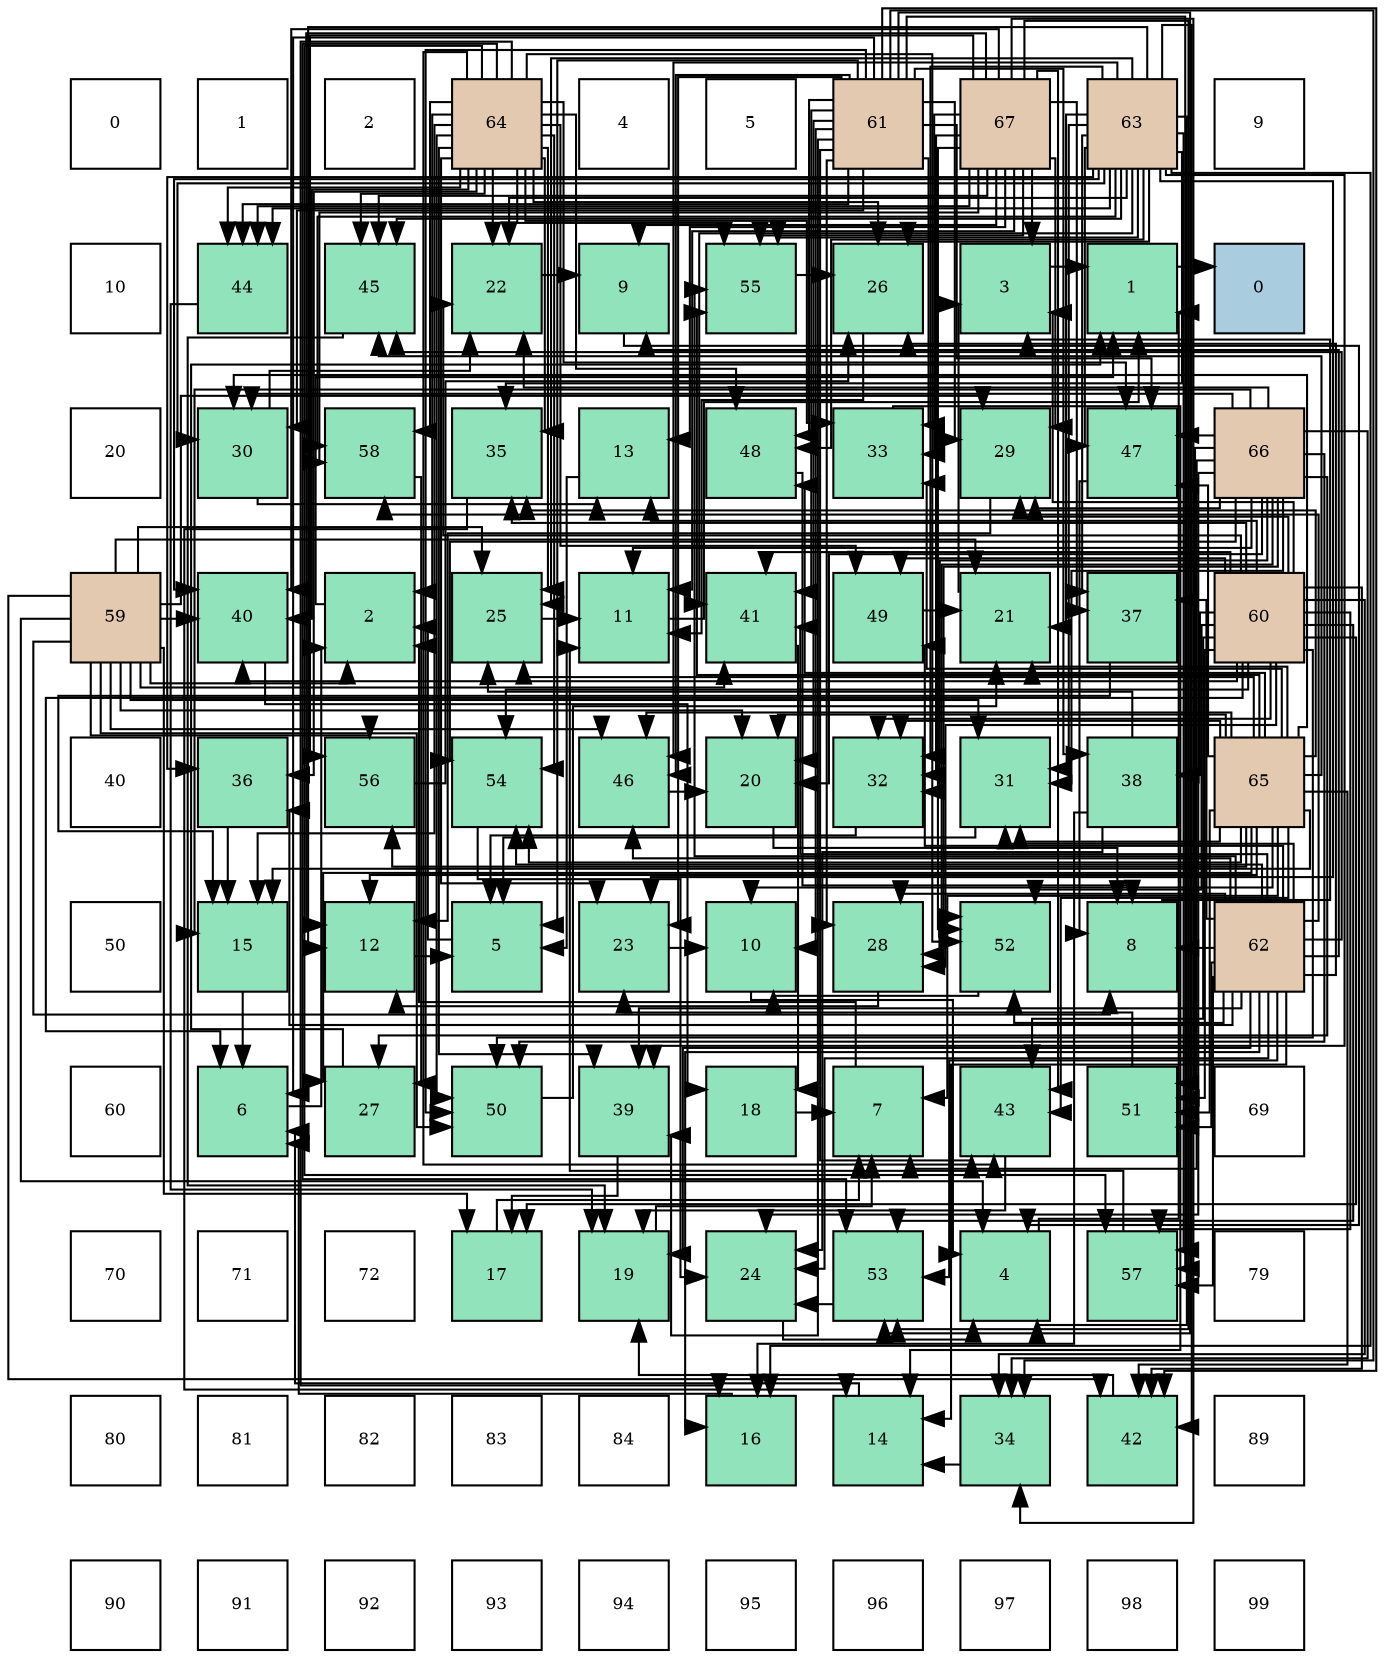 digraph layout{
 rankdir=TB;
 splines=ortho;
 node [style=filled shape=square fixedsize=true width=0.6];
0[label="0", fontsize=8, fillcolor="#ffffff"];
1[label="1", fontsize=8, fillcolor="#ffffff"];
2[label="2", fontsize=8, fillcolor="#ffffff"];
3[label="64", fontsize=8, fillcolor="#e3c9af"];
4[label="4", fontsize=8, fillcolor="#ffffff"];
5[label="5", fontsize=8, fillcolor="#ffffff"];
6[label="61", fontsize=8, fillcolor="#e3c9af"];
7[label="67", fontsize=8, fillcolor="#e3c9af"];
8[label="63", fontsize=8, fillcolor="#e3c9af"];
9[label="9", fontsize=8, fillcolor="#ffffff"];
10[label="10", fontsize=8, fillcolor="#ffffff"];
11[label="44", fontsize=8, fillcolor="#91e3bb"];
12[label="45", fontsize=8, fillcolor="#91e3bb"];
13[label="22", fontsize=8, fillcolor="#91e3bb"];
14[label="9", fontsize=8, fillcolor="#91e3bb"];
15[label="55", fontsize=8, fillcolor="#91e3bb"];
16[label="26", fontsize=8, fillcolor="#91e3bb"];
17[label="3", fontsize=8, fillcolor="#91e3bb"];
18[label="1", fontsize=8, fillcolor="#91e3bb"];
19[label="0", fontsize=8, fillcolor="#a9ccde"];
20[label="20", fontsize=8, fillcolor="#ffffff"];
21[label="30", fontsize=8, fillcolor="#91e3bb"];
22[label="58", fontsize=8, fillcolor="#91e3bb"];
23[label="35", fontsize=8, fillcolor="#91e3bb"];
24[label="13", fontsize=8, fillcolor="#91e3bb"];
25[label="48", fontsize=8, fillcolor="#91e3bb"];
26[label="33", fontsize=8, fillcolor="#91e3bb"];
27[label="29", fontsize=8, fillcolor="#91e3bb"];
28[label="47", fontsize=8, fillcolor="#91e3bb"];
29[label="66", fontsize=8, fillcolor="#e3c9af"];
30[label="59", fontsize=8, fillcolor="#e3c9af"];
31[label="40", fontsize=8, fillcolor="#91e3bb"];
32[label="2", fontsize=8, fillcolor="#91e3bb"];
33[label="25", fontsize=8, fillcolor="#91e3bb"];
34[label="11", fontsize=8, fillcolor="#91e3bb"];
35[label="41", fontsize=8, fillcolor="#91e3bb"];
36[label="49", fontsize=8, fillcolor="#91e3bb"];
37[label="21", fontsize=8, fillcolor="#91e3bb"];
38[label="37", fontsize=8, fillcolor="#91e3bb"];
39[label="60", fontsize=8, fillcolor="#e3c9af"];
40[label="40", fontsize=8, fillcolor="#ffffff"];
41[label="36", fontsize=8, fillcolor="#91e3bb"];
42[label="56", fontsize=8, fillcolor="#91e3bb"];
43[label="54", fontsize=8, fillcolor="#91e3bb"];
44[label="46", fontsize=8, fillcolor="#91e3bb"];
45[label="20", fontsize=8, fillcolor="#91e3bb"];
46[label="32", fontsize=8, fillcolor="#91e3bb"];
47[label="31", fontsize=8, fillcolor="#91e3bb"];
48[label="38", fontsize=8, fillcolor="#91e3bb"];
49[label="65", fontsize=8, fillcolor="#e3c9af"];
50[label="50", fontsize=8, fillcolor="#ffffff"];
51[label="15", fontsize=8, fillcolor="#91e3bb"];
52[label="12", fontsize=8, fillcolor="#91e3bb"];
53[label="5", fontsize=8, fillcolor="#91e3bb"];
54[label="23", fontsize=8, fillcolor="#91e3bb"];
55[label="10", fontsize=8, fillcolor="#91e3bb"];
56[label="28", fontsize=8, fillcolor="#91e3bb"];
57[label="52", fontsize=8, fillcolor="#91e3bb"];
58[label="8", fontsize=8, fillcolor="#91e3bb"];
59[label="62", fontsize=8, fillcolor="#e3c9af"];
60[label="60", fontsize=8, fillcolor="#ffffff"];
61[label="6", fontsize=8, fillcolor="#91e3bb"];
62[label="27", fontsize=8, fillcolor="#91e3bb"];
63[label="50", fontsize=8, fillcolor="#91e3bb"];
64[label="39", fontsize=8, fillcolor="#91e3bb"];
65[label="18", fontsize=8, fillcolor="#91e3bb"];
66[label="7", fontsize=8, fillcolor="#91e3bb"];
67[label="43", fontsize=8, fillcolor="#91e3bb"];
68[label="51", fontsize=8, fillcolor="#91e3bb"];
69[label="69", fontsize=8, fillcolor="#ffffff"];
70[label="70", fontsize=8, fillcolor="#ffffff"];
71[label="71", fontsize=8, fillcolor="#ffffff"];
72[label="72", fontsize=8, fillcolor="#ffffff"];
73[label="17", fontsize=8, fillcolor="#91e3bb"];
74[label="19", fontsize=8, fillcolor="#91e3bb"];
75[label="24", fontsize=8, fillcolor="#91e3bb"];
76[label="53", fontsize=8, fillcolor="#91e3bb"];
77[label="4", fontsize=8, fillcolor="#91e3bb"];
78[label="57", fontsize=8, fillcolor="#91e3bb"];
79[label="79", fontsize=8, fillcolor="#ffffff"];
80[label="80", fontsize=8, fillcolor="#ffffff"];
81[label="81", fontsize=8, fillcolor="#ffffff"];
82[label="82", fontsize=8, fillcolor="#ffffff"];
83[label="83", fontsize=8, fillcolor="#ffffff"];
84[label="84", fontsize=8, fillcolor="#ffffff"];
85[label="16", fontsize=8, fillcolor="#91e3bb"];
86[label="14", fontsize=8, fillcolor="#91e3bb"];
87[label="34", fontsize=8, fillcolor="#91e3bb"];
88[label="42", fontsize=8, fillcolor="#91e3bb"];
89[label="89", fontsize=8, fillcolor="#ffffff"];
90[label="90", fontsize=8, fillcolor="#ffffff"];
91[label="91", fontsize=8, fillcolor="#ffffff"];
92[label="92", fontsize=8, fillcolor="#ffffff"];
93[label="93", fontsize=8, fillcolor="#ffffff"];
94[label="94", fontsize=8, fillcolor="#ffffff"];
95[label="95", fontsize=8, fillcolor="#ffffff"];
96[label="96", fontsize=8, fillcolor="#ffffff"];
97[label="97", fontsize=8, fillcolor="#ffffff"];
98[label="98", fontsize=8, fillcolor="#ffffff"];
99[label="99", fontsize=8, fillcolor="#ffffff"];
edge [constraint=false, style=vis];18 -> 19;
32 -> 18;
17 -> 18;
77 -> 18;
53 -> 32;
61 -> 32;
66 -> 32;
58 -> 17;
14 -> 77;
55 -> 77;
34 -> 18;
52 -> 53;
24 -> 53;
86 -> 61;
51 -> 61;
85 -> 61;
73 -> 66;
65 -> 66;
74 -> 66;
45 -> 58;
37 -> 17;
13 -> 14;
54 -> 55;
75 -> 77;
33 -> 34;
16 -> 34;
62 -> 18;
56 -> 52;
27 -> 52;
21 -> 24;
21 -> 13;
47 -> 53;
46 -> 53;
26 -> 86;
87 -> 86;
23 -> 86;
41 -> 51;
38 -> 51;
48 -> 85;
48 -> 75;
48 -> 33;
64 -> 73;
31 -> 65;
35 -> 65;
88 -> 74;
67 -> 74;
11 -> 74;
12 -> 74;
44 -> 45;
28 -> 58;
25 -> 58;
36 -> 37;
63 -> 37;
68 -> 54;
57 -> 55;
76 -> 75;
43 -> 75;
15 -> 16;
42 -> 16;
78 -> 34;
22 -> 62;
30 -> 32;
30 -> 77;
30 -> 58;
30 -> 73;
30 -> 45;
30 -> 37;
30 -> 33;
30 -> 27;
30 -> 47;
30 -> 31;
30 -> 35;
30 -> 88;
30 -> 44;
30 -> 63;
30 -> 42;
39 -> 17;
39 -> 61;
39 -> 24;
39 -> 73;
39 -> 13;
39 -> 56;
39 -> 27;
39 -> 46;
39 -> 87;
39 -> 23;
39 -> 48;
39 -> 31;
39 -> 35;
39 -> 88;
39 -> 67;
39 -> 36;
39 -> 63;
39 -> 68;
39 -> 57;
39 -> 76;
39 -> 43;
39 -> 78;
6 -> 53;
6 -> 61;
6 -> 55;
6 -> 45;
6 -> 54;
6 -> 56;
6 -> 27;
6 -> 21;
6 -> 26;
6 -> 87;
6 -> 48;
6 -> 64;
6 -> 35;
6 -> 88;
6 -> 67;
6 -> 11;
6 -> 44;
6 -> 28;
6 -> 25;
6 -> 63;
6 -> 76;
6 -> 78;
59 -> 58;
59 -> 14;
59 -> 86;
59 -> 85;
59 -> 74;
59 -> 75;
59 -> 16;
59 -> 56;
59 -> 47;
59 -> 41;
59 -> 38;
59 -> 64;
59 -> 35;
59 -> 12;
59 -> 44;
59 -> 36;
59 -> 68;
59 -> 57;
59 -> 76;
59 -> 43;
59 -> 15;
59 -> 78;
59 -> 22;
8 -> 77;
8 -> 52;
8 -> 85;
8 -> 37;
8 -> 13;
8 -> 54;
8 -> 33;
8 -> 16;
8 -> 21;
8 -> 47;
8 -> 46;
8 -> 23;
8 -> 41;
8 -> 38;
8 -> 64;
8 -> 31;
8 -> 35;
8 -> 88;
8 -> 11;
8 -> 12;
8 -> 44;
8 -> 28;
8 -> 25;
8 -> 15;
8 -> 78;
8 -> 22;
3 -> 32;
3 -> 51;
3 -> 85;
3 -> 13;
3 -> 54;
3 -> 33;
3 -> 16;
3 -> 26;
3 -> 23;
3 -> 41;
3 -> 64;
3 -> 31;
3 -> 67;
3 -> 11;
3 -> 12;
3 -> 28;
3 -> 25;
3 -> 36;
3 -> 63;
3 -> 57;
3 -> 76;
3 -> 43;
3 -> 15;
3 -> 78;
3 -> 22;
49 -> 66;
49 -> 55;
49 -> 52;
49 -> 51;
49 -> 45;
49 -> 37;
49 -> 33;
49 -> 62;
49 -> 21;
49 -> 47;
49 -> 46;
49 -> 26;
49 -> 23;
49 -> 88;
49 -> 67;
49 -> 12;
49 -> 44;
49 -> 28;
49 -> 25;
49 -> 68;
49 -> 43;
49 -> 15;
49 -> 42;
29 -> 66;
29 -> 34;
29 -> 51;
29 -> 45;
29 -> 13;
29 -> 75;
29 -> 62;
29 -> 56;
29 -> 27;
29 -> 21;
29 -> 47;
29 -> 46;
29 -> 87;
29 -> 28;
29 -> 63;
29 -> 68;
29 -> 57;
29 -> 43;
7 -> 17;
7 -> 14;
7 -> 34;
7 -> 52;
7 -> 24;
7 -> 27;
7 -> 46;
7 -> 26;
7 -> 87;
7 -> 38;
7 -> 31;
7 -> 67;
7 -> 11;
7 -> 12;
7 -> 57;
7 -> 76;
7 -> 15;
7 -> 42;
7 -> 22;
edge [constraint=true, style=invis];
0 -> 10 -> 20 -> 30 -> 40 -> 50 -> 60 -> 70 -> 80 -> 90;
1 -> 11 -> 21 -> 31 -> 41 -> 51 -> 61 -> 71 -> 81 -> 91;
2 -> 12 -> 22 -> 32 -> 42 -> 52 -> 62 -> 72 -> 82 -> 92;
3 -> 13 -> 23 -> 33 -> 43 -> 53 -> 63 -> 73 -> 83 -> 93;
4 -> 14 -> 24 -> 34 -> 44 -> 54 -> 64 -> 74 -> 84 -> 94;
5 -> 15 -> 25 -> 35 -> 45 -> 55 -> 65 -> 75 -> 85 -> 95;
6 -> 16 -> 26 -> 36 -> 46 -> 56 -> 66 -> 76 -> 86 -> 96;
7 -> 17 -> 27 -> 37 -> 47 -> 57 -> 67 -> 77 -> 87 -> 97;
8 -> 18 -> 28 -> 38 -> 48 -> 58 -> 68 -> 78 -> 88 -> 98;
9 -> 19 -> 29 -> 39 -> 49 -> 59 -> 69 -> 79 -> 89 -> 99;
rank = same {0 -> 1 -> 2 -> 3 -> 4 -> 5 -> 6 -> 7 -> 8 -> 9};
rank = same {10 -> 11 -> 12 -> 13 -> 14 -> 15 -> 16 -> 17 -> 18 -> 19};
rank = same {20 -> 21 -> 22 -> 23 -> 24 -> 25 -> 26 -> 27 -> 28 -> 29};
rank = same {30 -> 31 -> 32 -> 33 -> 34 -> 35 -> 36 -> 37 -> 38 -> 39};
rank = same {40 -> 41 -> 42 -> 43 -> 44 -> 45 -> 46 -> 47 -> 48 -> 49};
rank = same {50 -> 51 -> 52 -> 53 -> 54 -> 55 -> 56 -> 57 -> 58 -> 59};
rank = same {60 -> 61 -> 62 -> 63 -> 64 -> 65 -> 66 -> 67 -> 68 -> 69};
rank = same {70 -> 71 -> 72 -> 73 -> 74 -> 75 -> 76 -> 77 -> 78 -> 79};
rank = same {80 -> 81 -> 82 -> 83 -> 84 -> 85 -> 86 -> 87 -> 88 -> 89};
rank = same {90 -> 91 -> 92 -> 93 -> 94 -> 95 -> 96 -> 97 -> 98 -> 99};
}